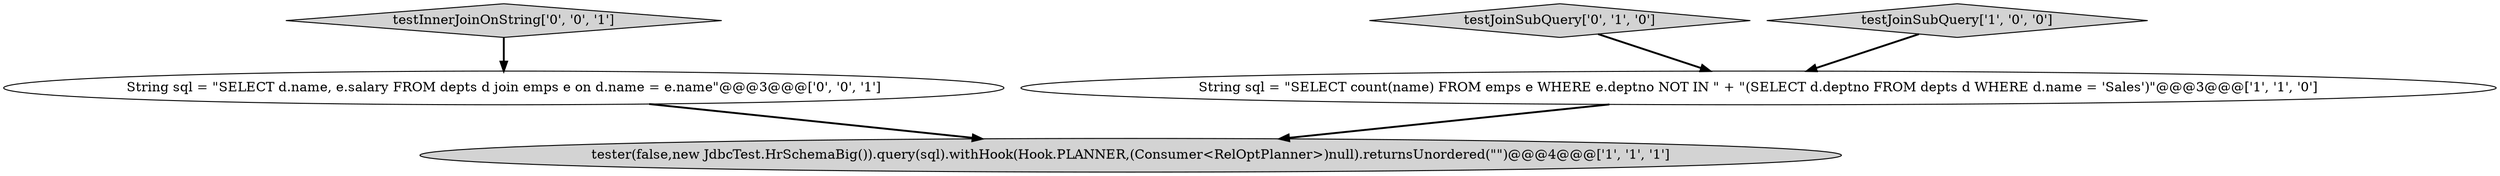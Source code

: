 digraph {
1 [style = filled, label = "tester(false,new JdbcTest.HrSchemaBig()).query(sql).withHook(Hook.PLANNER,(Consumer<RelOptPlanner>)null).returnsUnordered(\"\")@@@4@@@['1', '1', '1']", fillcolor = lightgray, shape = ellipse image = "AAA0AAABBB1BBB"];
4 [style = filled, label = "String sql = \"SELECT d.name, e.salary FROM depts d join emps e on d.name = e.name\"@@@3@@@['0', '0', '1']", fillcolor = white, shape = ellipse image = "AAA0AAABBB3BBB"];
3 [style = filled, label = "testJoinSubQuery['0', '1', '0']", fillcolor = lightgray, shape = diamond image = "AAA0AAABBB2BBB"];
5 [style = filled, label = "testInnerJoinOnString['0', '0', '1']", fillcolor = lightgray, shape = diamond image = "AAA0AAABBB3BBB"];
0 [style = filled, label = "String sql = \"SELECT count(name) FROM emps e WHERE e.deptno NOT IN \" + \"(SELECT d.deptno FROM depts d WHERE d.name = 'Sales')\"@@@3@@@['1', '1', '0']", fillcolor = white, shape = ellipse image = "AAA0AAABBB1BBB"];
2 [style = filled, label = "testJoinSubQuery['1', '0', '0']", fillcolor = lightgray, shape = diamond image = "AAA0AAABBB1BBB"];
4->1 [style = bold, label=""];
2->0 [style = bold, label=""];
5->4 [style = bold, label=""];
0->1 [style = bold, label=""];
3->0 [style = bold, label=""];
}
